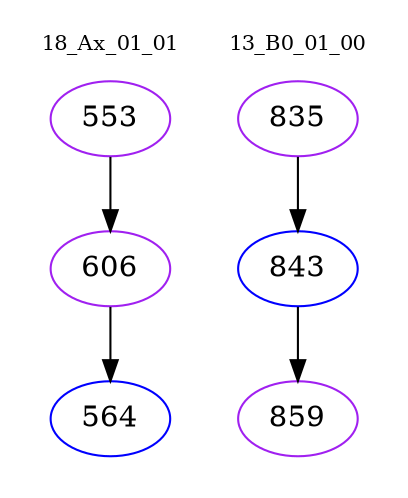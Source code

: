 digraph{
subgraph cluster_0 {
color = white
label = "18_Ax_01_01";
fontsize=10;
T0_553 [label="553", color="purple"]
T0_553 -> T0_606 [color="black"]
T0_606 [label="606", color="purple"]
T0_606 -> T0_564 [color="black"]
T0_564 [label="564", color="blue"]
}
subgraph cluster_1 {
color = white
label = "13_B0_01_00";
fontsize=10;
T1_835 [label="835", color="purple"]
T1_835 -> T1_843 [color="black"]
T1_843 [label="843", color="blue"]
T1_843 -> T1_859 [color="black"]
T1_859 [label="859", color="purple"]
}
}
